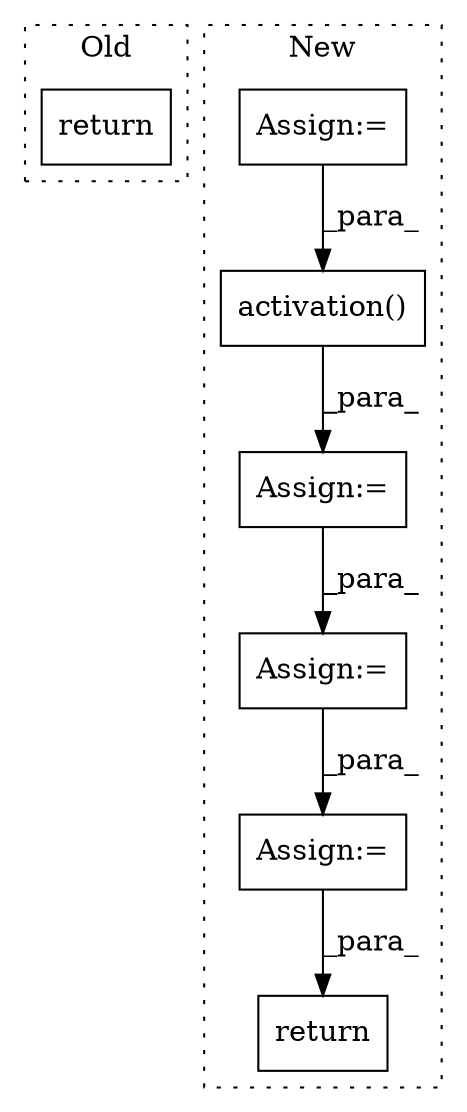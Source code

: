 digraph G {
subgraph cluster0 {
1 [label="return" a="93" s="8435" l="7" shape="box"];
label = "Old";
style="dotted";
}
subgraph cluster1 {
2 [label="activation()" a="75" s="8971,8988" l="16,1" shape="box"];
3 [label="return" a="93" s="9122" l="7" shape="box"];
4 [label="Assign:=" a="68" s="8968" l="3" shape="box"];
5 [label="Assign:=" a="68" s="9003" l="3" shape="box"];
6 [label="Assign:=" a="68" s="9090" l="3" shape="box"];
7 [label="Assign:=" a="68" s="8935" l="3" shape="box"];
label = "New";
style="dotted";
}
2 -> 4 [label="_para_"];
4 -> 5 [label="_para_"];
5 -> 6 [label="_para_"];
6 -> 3 [label="_para_"];
7 -> 2 [label="_para_"];
}